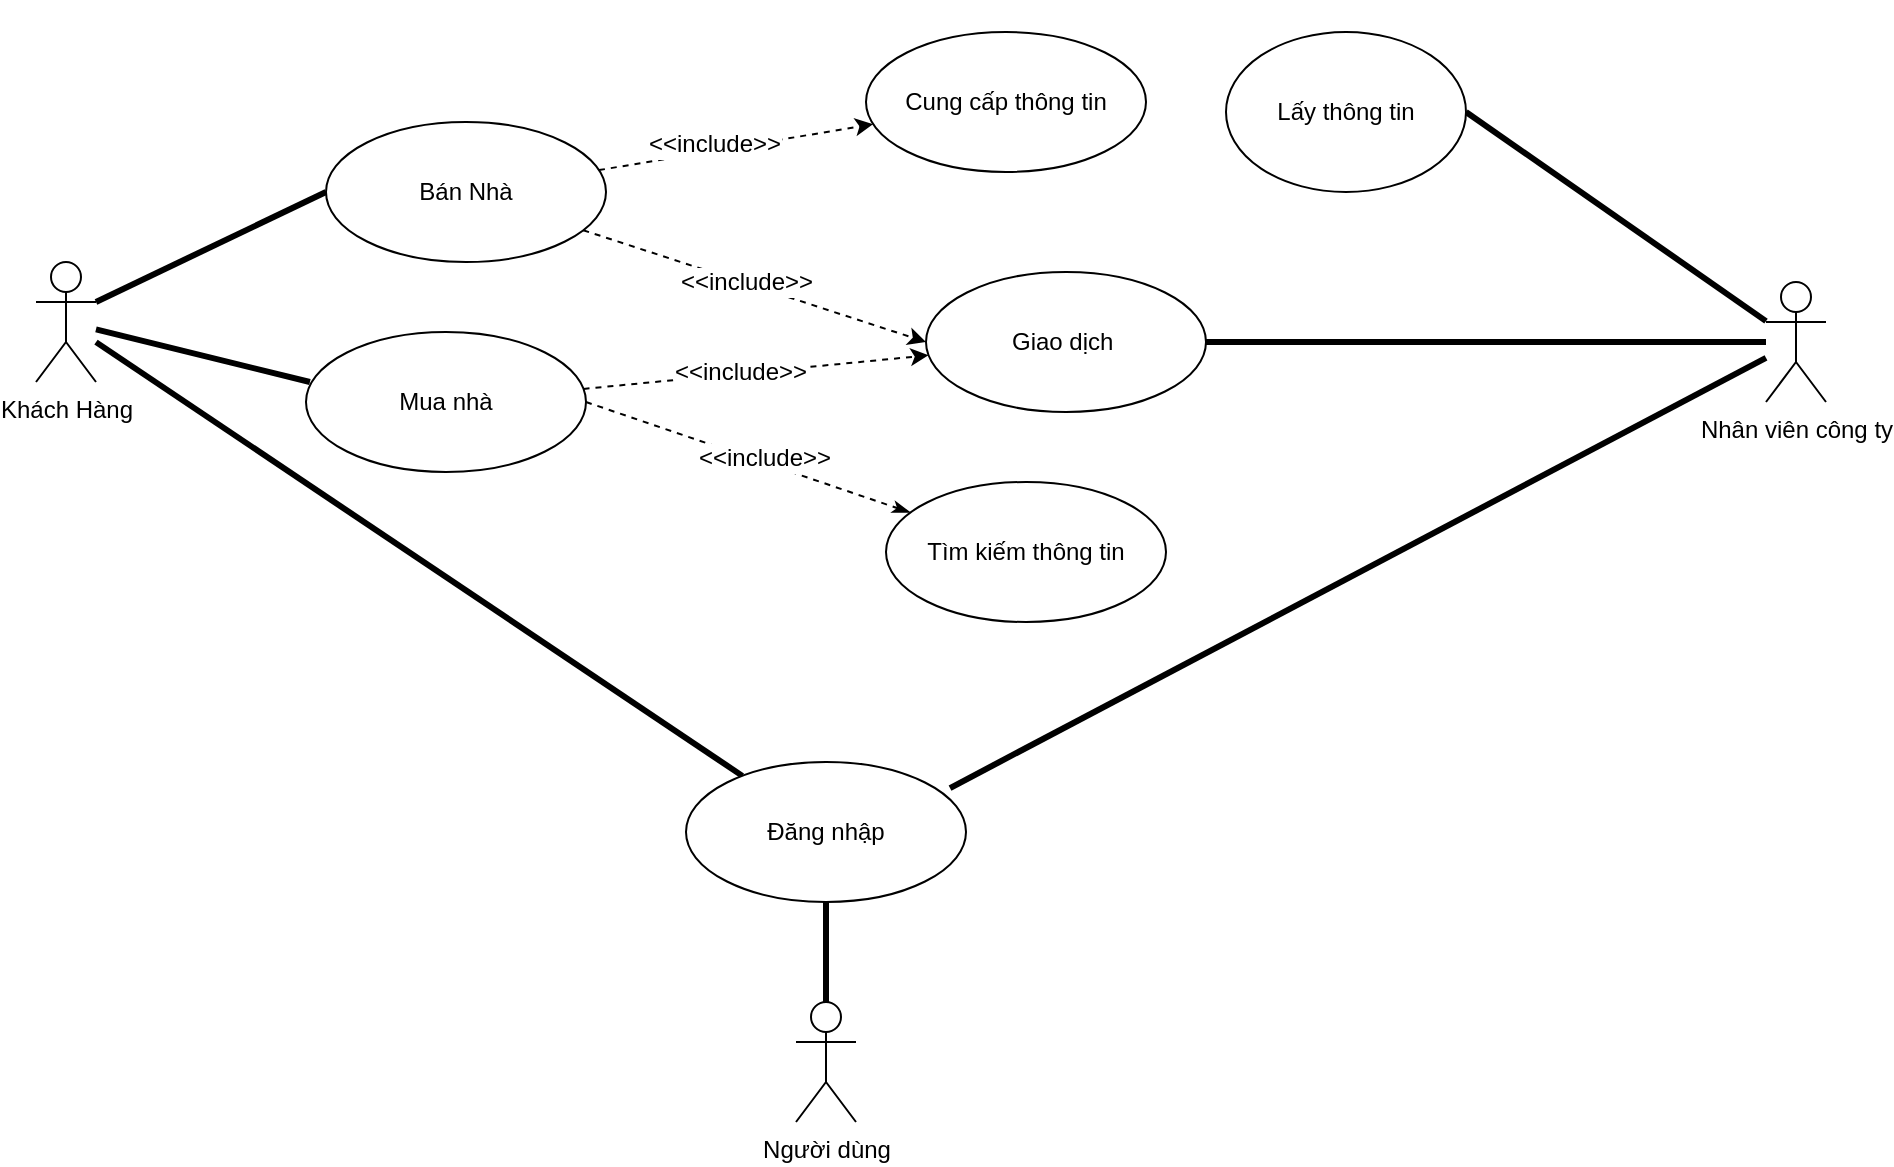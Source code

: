 <mxfile version="10.9.8" type="device"><diagram id="xu0-tBbbnRp-dhCpoMs8" name="Page-1"><mxGraphModel dx="1185" dy="637" grid="1" gridSize="10" guides="1" tooltips="1" connect="1" arrows="1" fold="1" page="1" pageScale="1" pageWidth="827" pageHeight="1169" math="0" shadow="0"><root><mxCell id="0"/><mxCell id="1" parent="0"/><mxCell id="XgVgffwSo96lTPlFt_aL-1" style="rounded=0;orthogonalLoop=1;jettySize=auto;html=1;entryX=0;entryY=0.5;entryDx=0;entryDy=0;strokeColor=#000000;endArrow=none;endFill=0;strokeWidth=3;exitX=1;exitY=0.333;exitDx=0;exitDy=0;exitPerimeter=0;" parent="1" source="XgVgffwSo96lTPlFt_aL-3" target="XgVgffwSo96lTPlFt_aL-13" edge="1"><mxGeometry relative="1" as="geometry"/></mxCell><mxCell id="XgVgffwSo96lTPlFt_aL-78" style="edgeStyle=none;rounded=0;orthogonalLoop=1;jettySize=auto;html=1;entryX=0.014;entryY=0.357;entryDx=0;entryDy=0;entryPerimeter=0;strokeWidth=3;endArrow=none;endFill=0;" parent="1" source="XgVgffwSo96lTPlFt_aL-3" target="XgVgffwSo96lTPlFt_aL-76" edge="1"><mxGeometry relative="1" as="geometry"/></mxCell><mxCell id="qth4h0-qBTSkCVypcZh1-19" style="rounded=0;orthogonalLoop=1;jettySize=auto;html=1;endArrow=none;endFill=0;strokeWidth=3;" parent="1" source="XgVgffwSo96lTPlFt_aL-3" target="qth4h0-qBTSkCVypcZh1-18" edge="1"><mxGeometry relative="1" as="geometry"/></mxCell><mxCell id="XgVgffwSo96lTPlFt_aL-3" value="Khách Hàng" style="shape=umlActor;verticalLabelPosition=bottom;labelBackgroundColor=#ffffff;verticalAlign=top;html=1;" parent="1" vertex="1"><mxGeometry x="135" y="230" width="30" height="60" as="geometry"/></mxCell><mxCell id="qth4h0-qBTSkCVypcZh1-15" style="edgeStyle=none;rounded=0;orthogonalLoop=1;jettySize=auto;html=1;entryX=1;entryY=0.5;entryDx=0;entryDy=0;endArrow=none;endFill=0;strokeWidth=3;" parent="1" source="XgVgffwSo96lTPlFt_aL-6" target="qth4h0-qBTSkCVypcZh1-8" edge="1"><mxGeometry relative="1" as="geometry"/></mxCell><mxCell id="qth4h0-qBTSkCVypcZh1-23" style="edgeStyle=none;rounded=0;orthogonalLoop=1;jettySize=auto;html=1;entryX=0.943;entryY=0.186;entryDx=0;entryDy=0;entryPerimeter=0;endArrow=none;endFill=0;strokeWidth=3;" parent="1" source="XgVgffwSo96lTPlFt_aL-6" target="qth4h0-qBTSkCVypcZh1-18" edge="1"><mxGeometry relative="1" as="geometry"/></mxCell><mxCell id="qth4h0-qBTSkCVypcZh1-25" style="edgeStyle=none;rounded=0;orthogonalLoop=1;jettySize=auto;html=1;entryX=1;entryY=0.5;entryDx=0;entryDy=0;endArrow=none;endFill=0;strokeWidth=3;" parent="1" source="XgVgffwSo96lTPlFt_aL-6" target="XgVgffwSo96lTPlFt_aL-18" edge="1"><mxGeometry relative="1" as="geometry"/></mxCell><mxCell id="XgVgffwSo96lTPlFt_aL-6" value="Nhân viên công ty" style="shape=umlActor;verticalLabelPosition=bottom;labelBackgroundColor=#ffffff;verticalAlign=top;html=1;" parent="1" vertex="1"><mxGeometry x="1000" y="240" width="30" height="60" as="geometry"/></mxCell><mxCell id="XgVgffwSo96lTPlFt_aL-9" style="rounded=0;orthogonalLoop=1;jettySize=auto;html=1;dashed=1;" parent="1" source="XgVgffwSo96lTPlFt_aL-13" target="XgVgffwSo96lTPlFt_aL-19" edge="1"><mxGeometry relative="1" as="geometry"/></mxCell><mxCell id="XgVgffwSo96lTPlFt_aL-10" value="&amp;lt;&amp;lt;include&amp;gt;&amp;gt;" style="text;html=1;resizable=0;points=[];align=center;verticalAlign=middle;labelBackgroundColor=#ffffff;" parent="XgVgffwSo96lTPlFt_aL-9" vertex="1" connectable="0"><mxGeometry x="-0.367" relative="1" as="geometry"><mxPoint x="13.5" y="-6.5" as="offset"/></mxGeometry></mxCell><mxCell id="XgVgffwSo96lTPlFt_aL-11" style="orthogonalLoop=1;jettySize=auto;html=1;entryX=0;entryY=0.5;entryDx=0;entryDy=0;strokeColor=#000000;rounded=0;dashed=1;" parent="1" source="XgVgffwSo96lTPlFt_aL-13" target="XgVgffwSo96lTPlFt_aL-18" edge="1"><mxGeometry relative="1" as="geometry"/></mxCell><mxCell id="XgVgffwSo96lTPlFt_aL-12" value="&amp;lt;&amp;lt;include&amp;gt;&amp;gt;" style="text;html=1;resizable=0;points=[];align=center;verticalAlign=middle;labelBackgroundColor=#ffffff;" parent="XgVgffwSo96lTPlFt_aL-11" vertex="1" connectable="0"><mxGeometry x="0.182" y="-4" relative="1" as="geometry"><mxPoint x="-19" y="-11" as="offset"/></mxGeometry></mxCell><mxCell id="XgVgffwSo96lTPlFt_aL-13" value="Bán Nhà" style="ellipse;whiteSpace=wrap;html=1;" parent="1" vertex="1"><mxGeometry x="280" y="160" width="140" height="70" as="geometry"/></mxCell><mxCell id="XgVgffwSo96lTPlFt_aL-18" value="Giao dịch&amp;nbsp;" style="ellipse;whiteSpace=wrap;html=1;" parent="1" vertex="1"><mxGeometry x="580" y="235" width="140" height="70" as="geometry"/></mxCell><mxCell id="XgVgffwSo96lTPlFt_aL-19" value="Cung cấp thông tin" style="ellipse;whiteSpace=wrap;html=1;" parent="1" vertex="1"><mxGeometry x="550" y="115" width="140" height="70" as="geometry"/></mxCell><mxCell id="XgVgffwSo96lTPlFt_aL-82" style="edgeStyle=none;rounded=0;orthogonalLoop=1;jettySize=auto;html=1;exitX=1;exitY=0.5;exitDx=0;exitDy=0;endArrow=classicThin;endFill=1;strokeWidth=1;dashed=1;" parent="1" source="XgVgffwSo96lTPlFt_aL-76" target="XgVgffwSo96lTPlFt_aL-81" edge="1"><mxGeometry relative="1" as="geometry"/></mxCell><mxCell id="rQ4zYVV1zCnUsNIqDKj7-7" style="rounded=0;orthogonalLoop=1;jettySize=auto;html=1;dashed=1;" edge="1" parent="1" source="XgVgffwSo96lTPlFt_aL-76" target="XgVgffwSo96lTPlFt_aL-18"><mxGeometry relative="1" as="geometry"/></mxCell><mxCell id="XgVgffwSo96lTPlFt_aL-76" value="Mua nhà" style="ellipse;whiteSpace=wrap;html=1;" parent="1" vertex="1"><mxGeometry x="270" y="265" width="140" height="70" as="geometry"/></mxCell><mxCell id="XgVgffwSo96lTPlFt_aL-81" value="Tìm kiếm thông tin" style="ellipse;whiteSpace=wrap;html=1;" parent="1" vertex="1"><mxGeometry x="560" y="340" width="140" height="70" as="geometry"/></mxCell><mxCell id="XgVgffwSo96lTPlFt_aL-84" value="&amp;lt;&amp;lt;include&amp;gt;&amp;gt;" style="text;html=1;resizable=0;points=[];align=center;verticalAlign=middle;labelBackgroundColor=#ffffff;" parent="1" vertex="1" connectable="0"><mxGeometry x="480.27" y="99.989" as="geometry"><mxPoint x="6" y="185" as="offset"/></mxGeometry></mxCell><mxCell id="qth4h0-qBTSkCVypcZh1-2" value="&amp;lt;&amp;lt;include&amp;gt;&amp;gt;" style="text;html=1;resizable=0;points=[];align=center;verticalAlign=middle;labelBackgroundColor=#ffffff;" parent="1" vertex="1" connectable="0"><mxGeometry x="515.243" y="320.235" as="geometry"><mxPoint x="-16" y="8" as="offset"/></mxGeometry></mxCell><mxCell id="qth4h0-qBTSkCVypcZh1-8" value="Lấy thông tin" style="ellipse;whiteSpace=wrap;html=1;" parent="1" vertex="1"><mxGeometry x="730" y="115" width="120" height="80" as="geometry"/></mxCell><mxCell id="qth4h0-qBTSkCVypcZh1-31" style="edgeStyle=none;rounded=0;orthogonalLoop=1;jettySize=auto;html=1;endArrow=none;endFill=0;strokeWidth=3;" parent="1" source="qth4h0-qBTSkCVypcZh1-18" target="qth4h0-qBTSkCVypcZh1-26" edge="1"><mxGeometry relative="1" as="geometry"/></mxCell><mxCell id="qth4h0-qBTSkCVypcZh1-18" value="Đăng nhập" style="ellipse;whiteSpace=wrap;html=1;" parent="1" vertex="1"><mxGeometry x="460" y="480" width="140" height="70" as="geometry"/></mxCell><mxCell id="qth4h0-qBTSkCVypcZh1-26" value="Người dùng" style="shape=umlActor;verticalLabelPosition=bottom;labelBackgroundColor=#ffffff;verticalAlign=top;html=1;outlineConnect=0;" parent="1" vertex="1"><mxGeometry x="515" y="600" width="30" height="60" as="geometry"/></mxCell></root></mxGraphModel></diagram></mxfile>